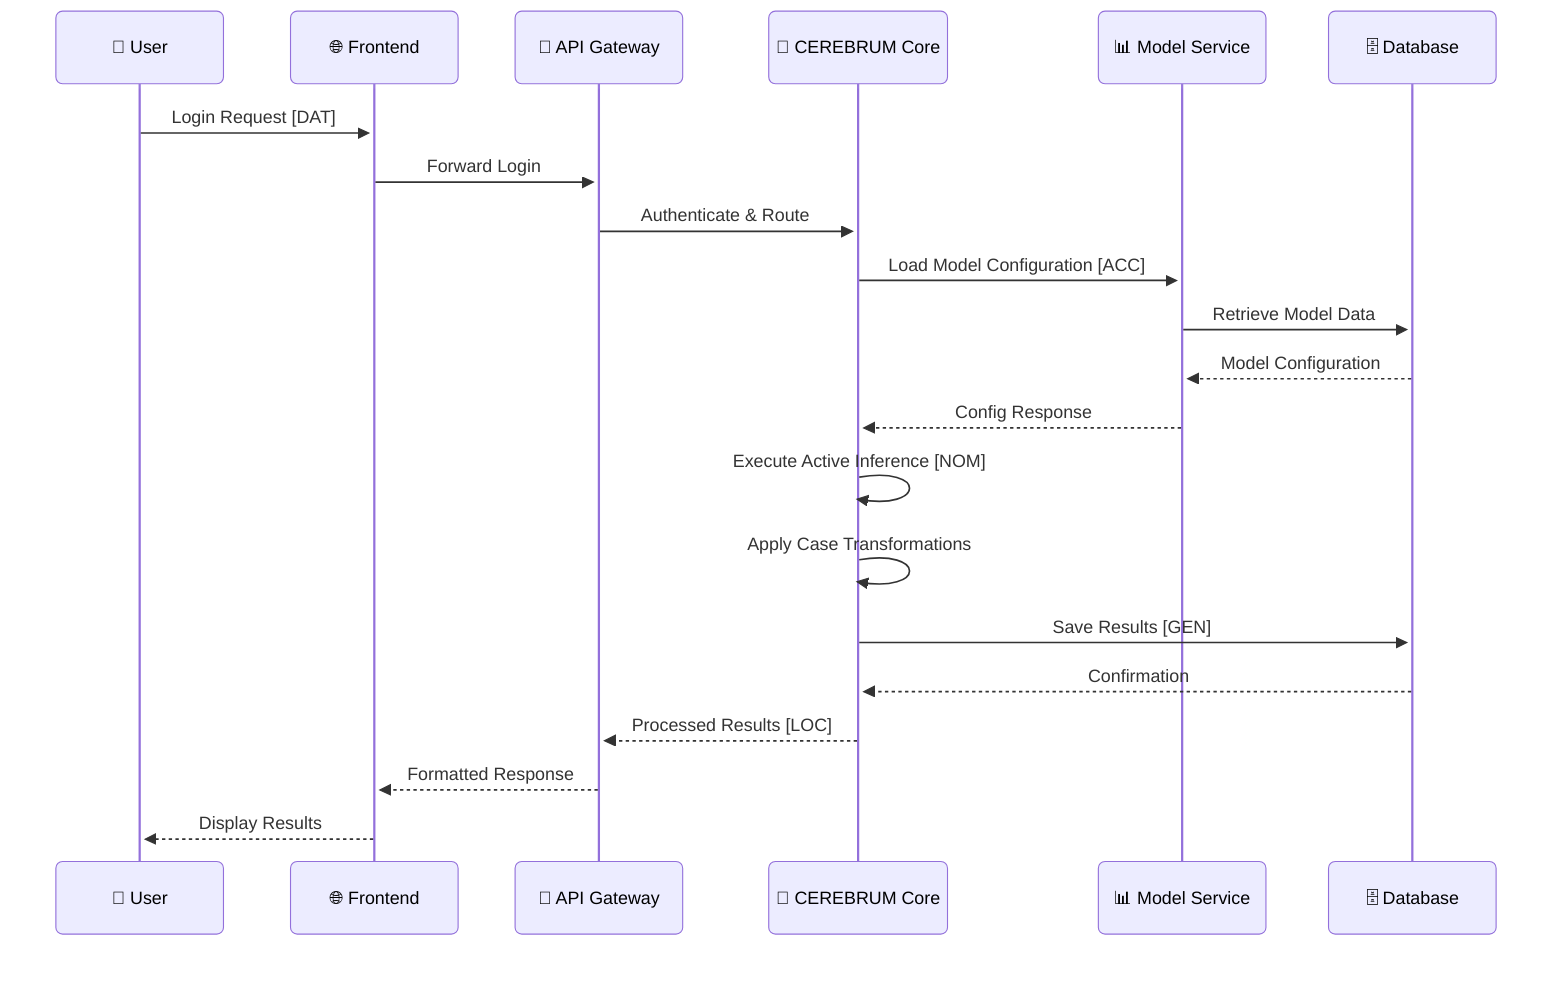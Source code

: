 ---
config:
  look: neo
  theme: cerebrum
  layout: elk
---

sequenceDiagram
    participant U as 👤 User
    participant F as 🌐 Frontend
    participant A as 🔌 API Gateway
    participant C as 🧠 CEREBRUM Core
    participant M as 📊 Model Service
    participant D as 🗄️ Database
    
    %% User authentication [DAT]
    U->>F: Login Request [DAT]
    F->>A: Forward Login
    A->>C: Authenticate & Route
    
    %% Model configuration [ACC]
    C->>M: Load Model Configuration [ACC]
    M->>D: Retrieve Model Data
    D-->>M: Model Configuration
    M-->>C: Config Response
    
    %% Model execution [NOM]
    C->>C: Execute Active Inference [NOM]
    C->>C: Apply Case Transformations
    
    %% Data persistence [GEN]
    C->>D: Save Results [GEN]
    D-->>C: Confirmation
    
    %% Response delivery [LOC]
    C-->>A: Processed Results [LOC]
    A-->>F: Formatted Response
    F-->>U: Display Results